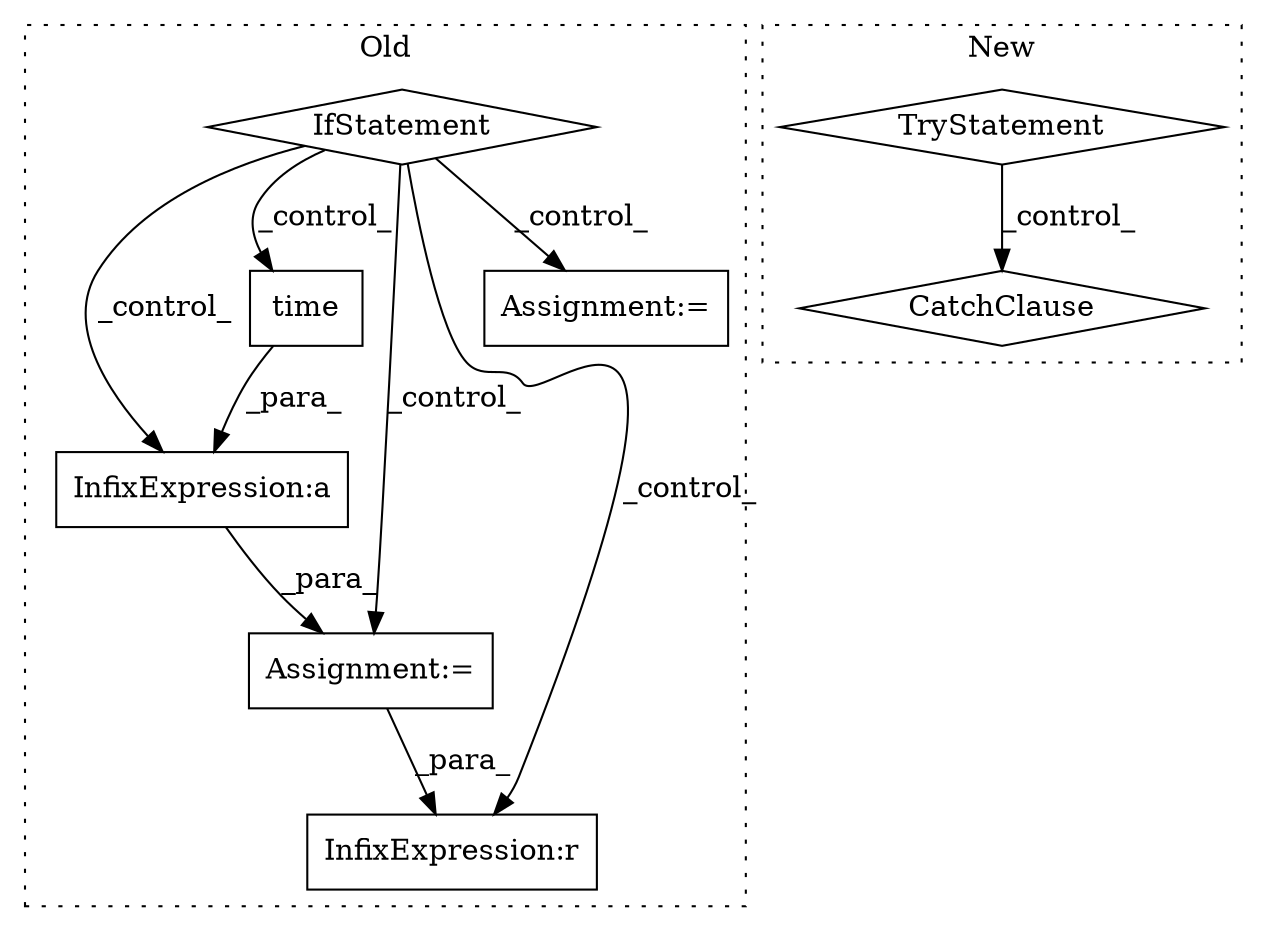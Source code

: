 digraph G {
subgraph cluster0 {
1 [label="time" a="32" s="15267" l="6" shape="box"];
3 [label="Assignment:=" a="7" s="15286" l="1" shape="box"];
5 [label="InfixExpression:a" a="27" s="15297" l="3" shape="box"];
6 [label="IfStatement" a="25" s="15225,15242" l="4,2" shape="diamond"];
7 [label="InfixExpression:r" a="27" s="15701" l="4" shape="box"];
8 [label="Assignment:=" a="7" s="15406" l="1" shape="box"];
label = "Old";
style="dotted";
}
subgraph cluster1 {
2 [label="TryStatement" a="54" s="15967" l="4" shape="diamond"];
4 [label="CatchClause" a="12" s="16007,16041" l="13,2" shape="diamond"];
label = "New";
style="dotted";
}
1 -> 5 [label="_para_"];
2 -> 4 [label="_control_"];
3 -> 7 [label="_para_"];
5 -> 3 [label="_para_"];
6 -> 8 [label="_control_"];
6 -> 1 [label="_control_"];
6 -> 5 [label="_control_"];
6 -> 3 [label="_control_"];
6 -> 7 [label="_control_"];
}